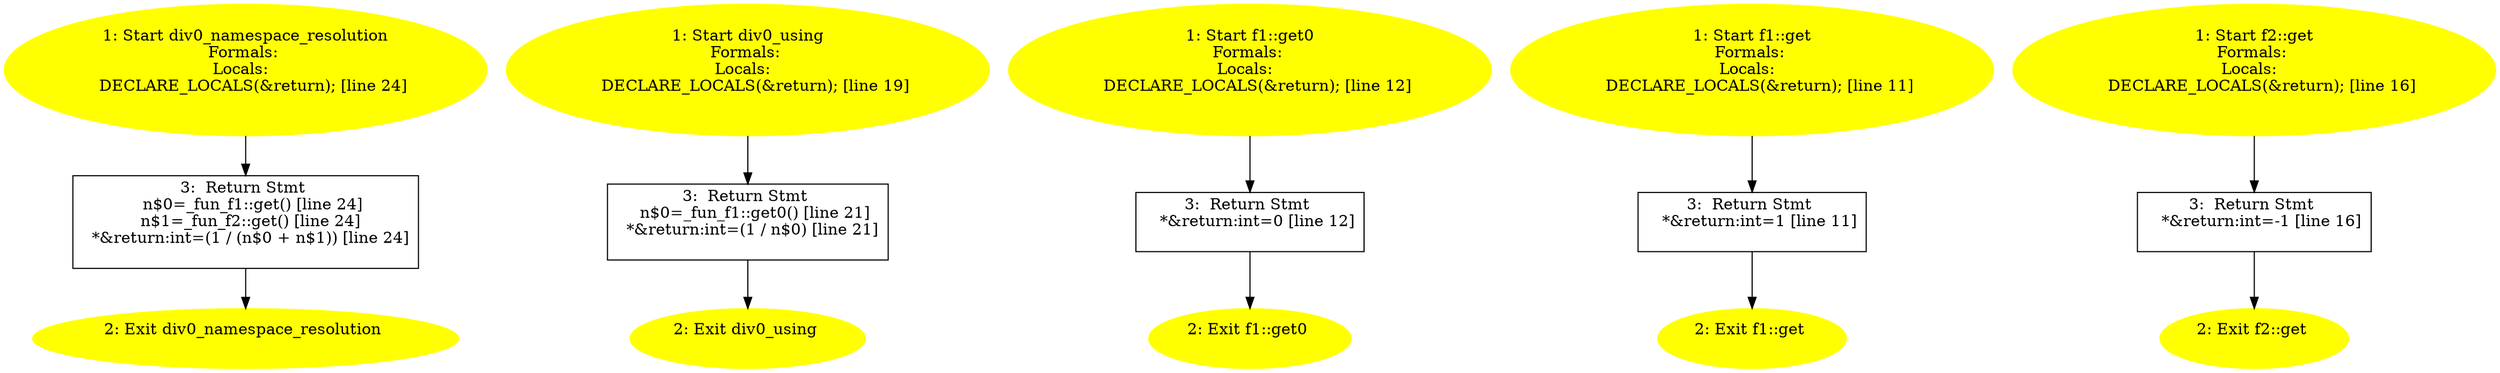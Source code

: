 /* @generated */
digraph iCFG {
"div0_namespace_resolution{d41d8cd98f00b204e9800998ecf8427e_Z25div0_namespace_resolutionv}.6347107de7a29830a9844e99b9d4cbaf_3" [label="3:  Return Stmt \n   n$0=_fun_f1::get() [line 24]\n  n$1=_fun_f2::get() [line 24]\n  *&return:int=(1 / (n$0 + n$1)) [line 24]\n " shape="box"]
	

	 "div0_namespace_resolution{d41d8cd98f00b204e9800998ecf8427e_Z25div0_namespace_resolutionv}.6347107de7a29830a9844e99b9d4cbaf_3" -> "div0_namespace_resolution{d41d8cd98f00b204e9800998ecf8427e_Z25div0_namespace_resolutionv}.6347107de7a29830a9844e99b9d4cbaf_2" ;
"div0_namespace_resolution{d41d8cd98f00b204e9800998ecf8427e_Z25div0_namespace_resolutionv}.6347107de7a29830a9844e99b9d4cbaf_2" [label="2: Exit div0_namespace_resolution \n  " color=yellow style=filled]
	

"div0_namespace_resolution{d41d8cd98f00b204e9800998ecf8427e_Z25div0_namespace_resolutionv}.6347107de7a29830a9844e99b9d4cbaf_1" [label="1: Start div0_namespace_resolution\nFormals: \nLocals:  \n   DECLARE_LOCALS(&return); [line 24]\n " color=yellow style=filled]
	

	 "div0_namespace_resolution{d41d8cd98f00b204e9800998ecf8427e_Z25div0_namespace_resolutionv}.6347107de7a29830a9844e99b9d4cbaf_1" -> "div0_namespace_resolution{d41d8cd98f00b204e9800998ecf8427e_Z25div0_namespace_resolutionv}.6347107de7a29830a9844e99b9d4cbaf_3" ;
"div0_using{d41d8cd98f00b204e9800998ecf8427e_Z10div0_usingv}.69e06bfa6b522cd18a40bec9c3912cea_3" [label="3:  Return Stmt \n   n$0=_fun_f1::get0() [line 21]\n  *&return:int=(1 / n$0) [line 21]\n " shape="box"]
	

	 "div0_using{d41d8cd98f00b204e9800998ecf8427e_Z10div0_usingv}.69e06bfa6b522cd18a40bec9c3912cea_3" -> "div0_using{d41d8cd98f00b204e9800998ecf8427e_Z10div0_usingv}.69e06bfa6b522cd18a40bec9c3912cea_2" ;
"div0_using{d41d8cd98f00b204e9800998ecf8427e_Z10div0_usingv}.69e06bfa6b522cd18a40bec9c3912cea_2" [label="2: Exit div0_using \n  " color=yellow style=filled]
	

"div0_using{d41d8cd98f00b204e9800998ecf8427e_Z10div0_usingv}.69e06bfa6b522cd18a40bec9c3912cea_1" [label="1: Start div0_using\nFormals: \nLocals:  \n   DECLARE_LOCALS(&return); [line 19]\n " color=yellow style=filled]
	

	 "div0_using{d41d8cd98f00b204e9800998ecf8427e_Z10div0_usingv}.69e06bfa6b522cd18a40bec9c3912cea_1" -> "div0_using{d41d8cd98f00b204e9800998ecf8427e_Z10div0_usingv}.69e06bfa6b522cd18a40bec9c3912cea_3" ;
"f1::get0{d41d8cd98f00b204e9800998ecf8427e_ZN2f14get0Ev}.36a778b6daa17cb439475a3db2ba8908_3" [label="3:  Return Stmt \n   *&return:int=0 [line 12]\n " shape="box"]
	

	 "f1::get0{d41d8cd98f00b204e9800998ecf8427e_ZN2f14get0Ev}.36a778b6daa17cb439475a3db2ba8908_3" -> "f1::get0{d41d8cd98f00b204e9800998ecf8427e_ZN2f14get0Ev}.36a778b6daa17cb439475a3db2ba8908_2" ;
"f1::get0{d41d8cd98f00b204e9800998ecf8427e_ZN2f14get0Ev}.36a778b6daa17cb439475a3db2ba8908_2" [label="2: Exit f1::get0 \n  " color=yellow style=filled]
	

"f1::get0{d41d8cd98f00b204e9800998ecf8427e_ZN2f14get0Ev}.36a778b6daa17cb439475a3db2ba8908_1" [label="1: Start f1::get0\nFormals: \nLocals:  \n   DECLARE_LOCALS(&return); [line 12]\n " color=yellow style=filled]
	

	 "f1::get0{d41d8cd98f00b204e9800998ecf8427e_ZN2f14get0Ev}.36a778b6daa17cb439475a3db2ba8908_1" -> "f1::get0{d41d8cd98f00b204e9800998ecf8427e_ZN2f14get0Ev}.36a778b6daa17cb439475a3db2ba8908_3" ;
"f1::get{d41d8cd98f00b204e9800998ecf8427e_ZN2f13getEv}.320408b42e6db2b8d768b981089f0c1d_3" [label="3:  Return Stmt \n   *&return:int=1 [line 11]\n " shape="box"]
	

	 "f1::get{d41d8cd98f00b204e9800998ecf8427e_ZN2f13getEv}.320408b42e6db2b8d768b981089f0c1d_3" -> "f1::get{d41d8cd98f00b204e9800998ecf8427e_ZN2f13getEv}.320408b42e6db2b8d768b981089f0c1d_2" ;
"f1::get{d41d8cd98f00b204e9800998ecf8427e_ZN2f13getEv}.320408b42e6db2b8d768b981089f0c1d_2" [label="2: Exit f1::get \n  " color=yellow style=filled]
	

"f1::get{d41d8cd98f00b204e9800998ecf8427e_ZN2f13getEv}.320408b42e6db2b8d768b981089f0c1d_1" [label="1: Start f1::get\nFormals: \nLocals:  \n   DECLARE_LOCALS(&return); [line 11]\n " color=yellow style=filled]
	

	 "f1::get{d41d8cd98f00b204e9800998ecf8427e_ZN2f13getEv}.320408b42e6db2b8d768b981089f0c1d_1" -> "f1::get{d41d8cd98f00b204e9800998ecf8427e_ZN2f13getEv}.320408b42e6db2b8d768b981089f0c1d_3" ;
"f2::get{d41d8cd98f00b204e9800998ecf8427e_ZN2f23getEv}.f187087d85709c25c83976d6f51313d3_3" [label="3:  Return Stmt \n   *&return:int=-1 [line 16]\n " shape="box"]
	

	 "f2::get{d41d8cd98f00b204e9800998ecf8427e_ZN2f23getEv}.f187087d85709c25c83976d6f51313d3_3" -> "f2::get{d41d8cd98f00b204e9800998ecf8427e_ZN2f23getEv}.f187087d85709c25c83976d6f51313d3_2" ;
"f2::get{d41d8cd98f00b204e9800998ecf8427e_ZN2f23getEv}.f187087d85709c25c83976d6f51313d3_2" [label="2: Exit f2::get \n  " color=yellow style=filled]
	

"f2::get{d41d8cd98f00b204e9800998ecf8427e_ZN2f23getEv}.f187087d85709c25c83976d6f51313d3_1" [label="1: Start f2::get\nFormals: \nLocals:  \n   DECLARE_LOCALS(&return); [line 16]\n " color=yellow style=filled]
	

	 "f2::get{d41d8cd98f00b204e9800998ecf8427e_ZN2f23getEv}.f187087d85709c25c83976d6f51313d3_1" -> "f2::get{d41d8cd98f00b204e9800998ecf8427e_ZN2f23getEv}.f187087d85709c25c83976d6f51313d3_3" ;
}
